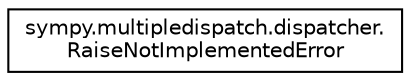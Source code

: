 digraph "Graphical Class Hierarchy"
{
 // LATEX_PDF_SIZE
  edge [fontname="Helvetica",fontsize="10",labelfontname="Helvetica",labelfontsize="10"];
  node [fontname="Helvetica",fontsize="10",shape=record];
  rankdir="LR";
  Node0 [label="sympy.multipledispatch.dispatcher.\lRaiseNotImplementedError",height=0.2,width=0.4,color="black", fillcolor="white", style="filled",URL="$classsympy_1_1multipledispatch_1_1dispatcher_1_1RaiseNotImplementedError.html",tooltip=" "];
}
